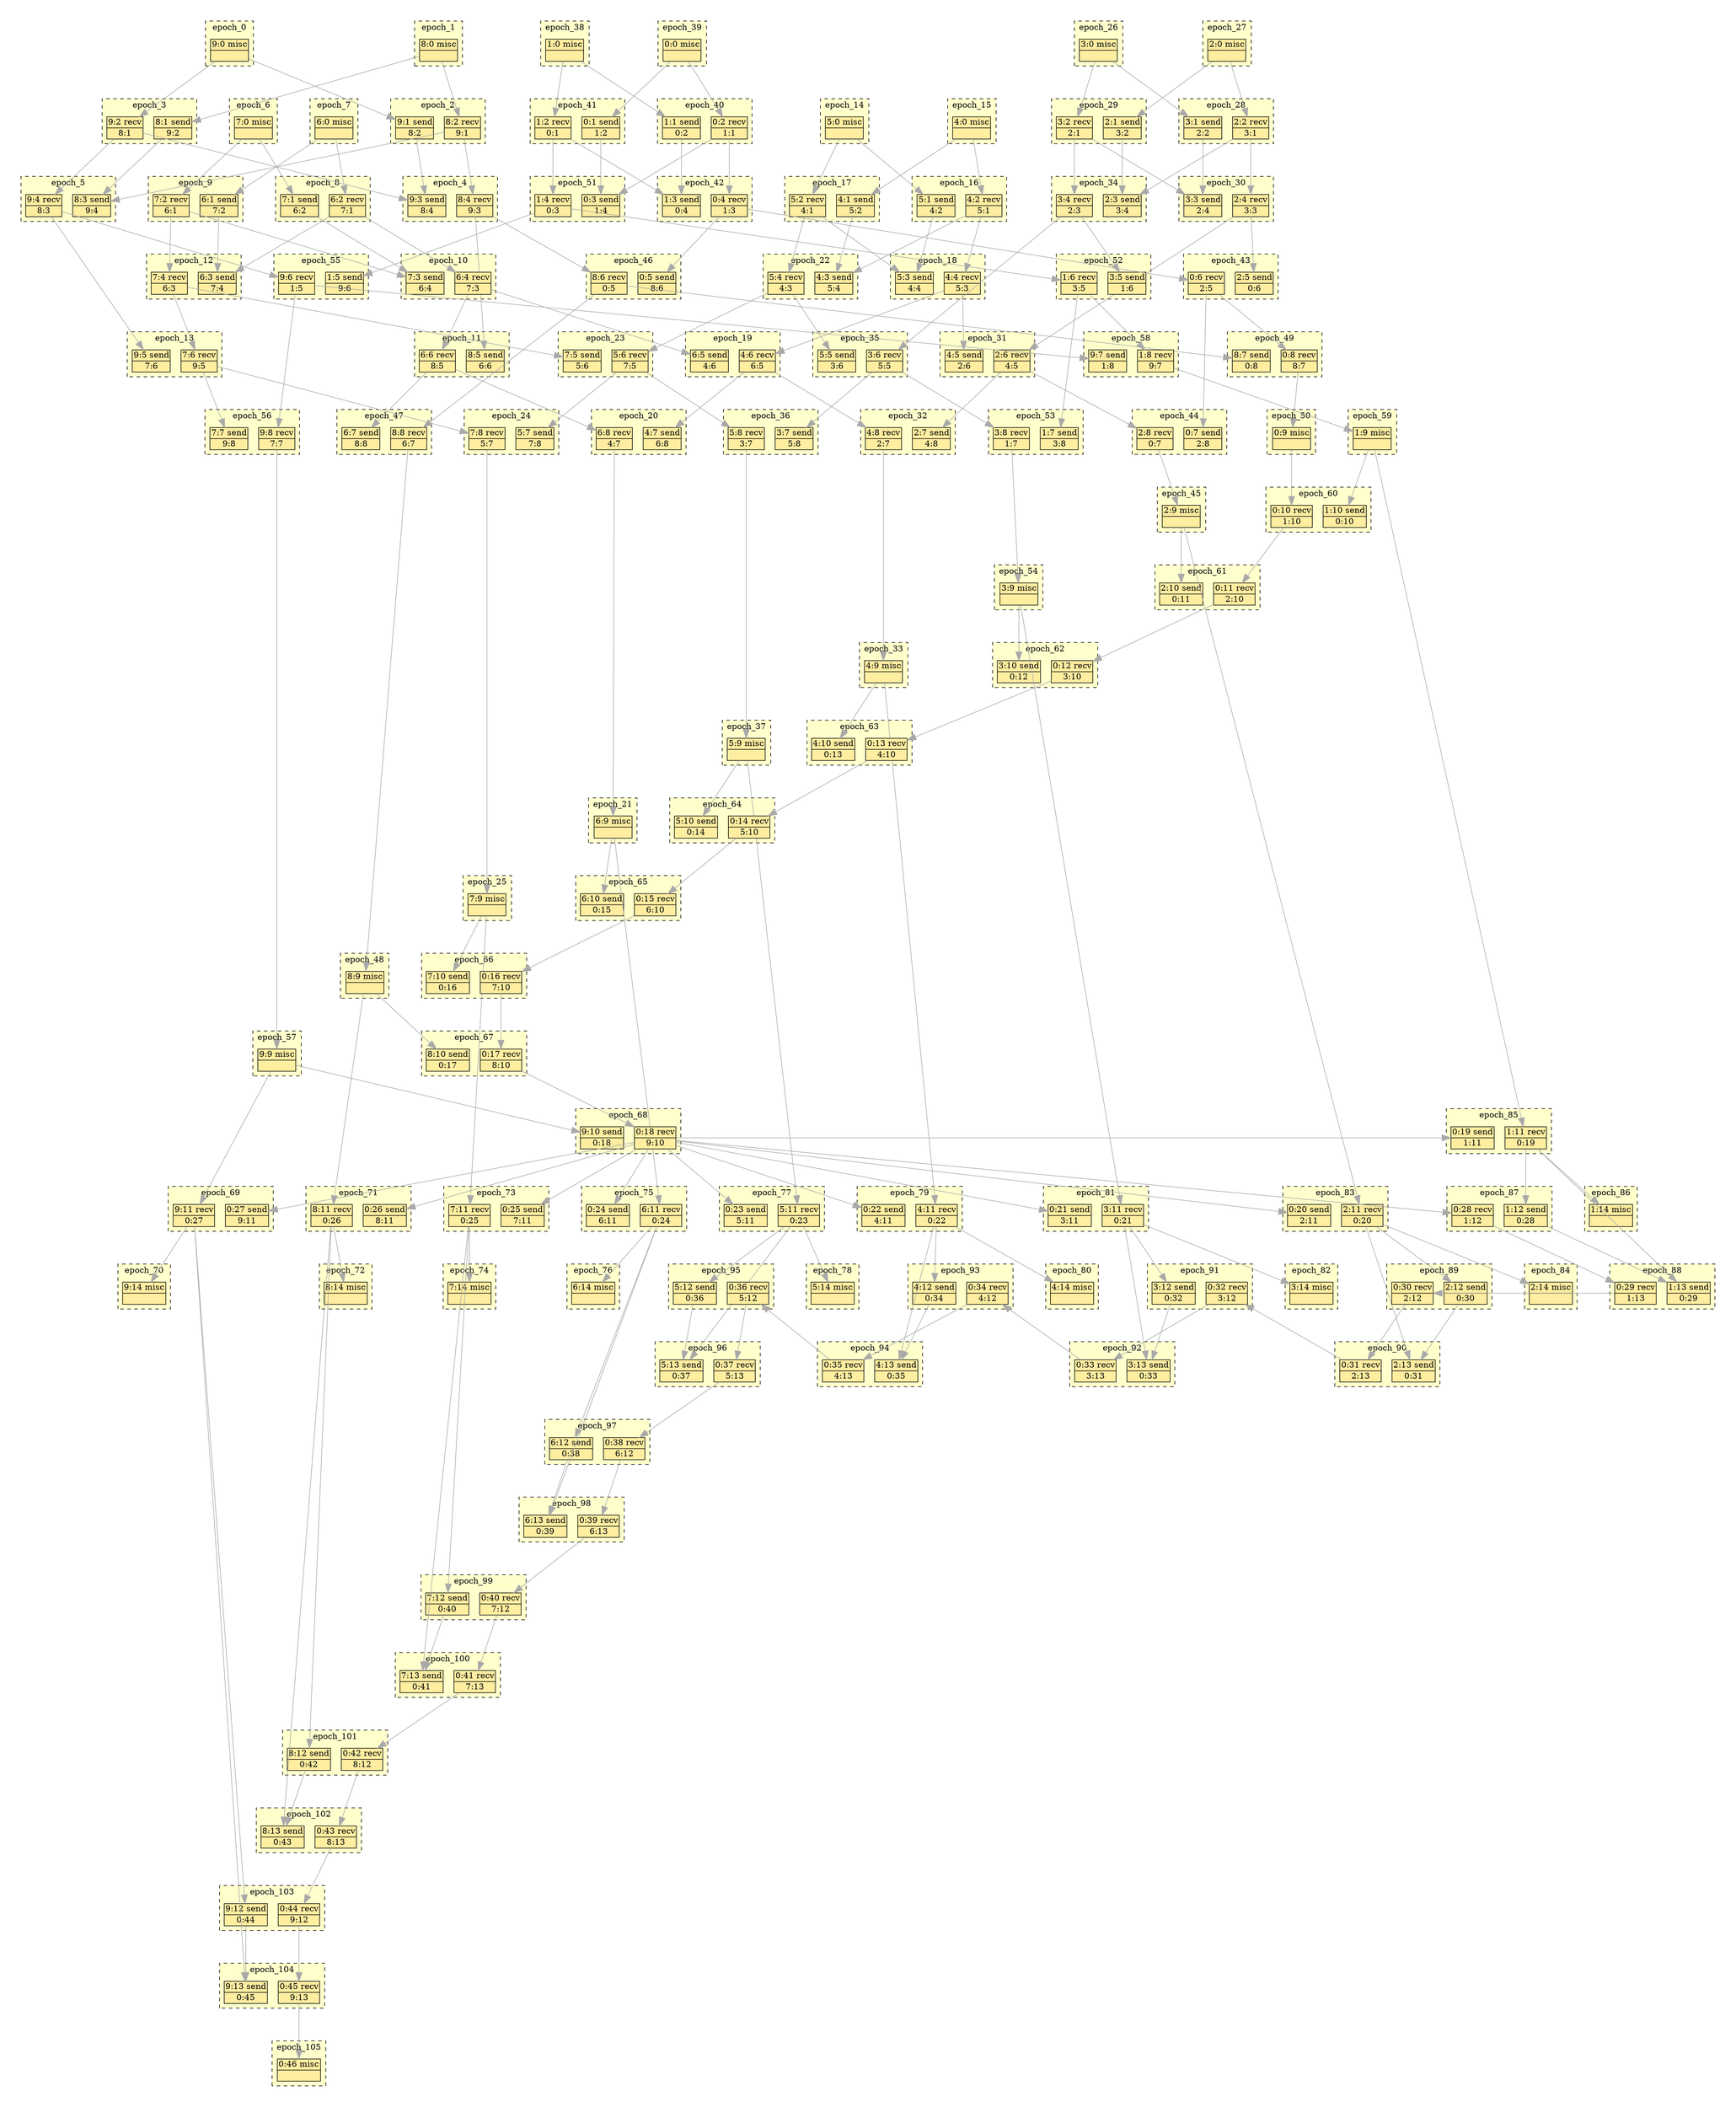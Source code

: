 digraph{node[shape=none margin=0 style=filled colorscheme=ylorrd9 fillcolor=2];compound=true;splines=line;subgraph clusterdummy0_0{style=invis;subgraph clusterdummy0_1{style=invis;subgraph clusterdummy0_2{style=invis;subgraph cluster0{style=dashed;colorscheme=ylorrd9;bgcolor=1;edge[arrowhead=empty];label=epoch_0;167[label=<<table border="0" cellborder="0" cellspacing="0"><tr><td>9:0 misc</td></tr><hr/><tr><td> </td></tr></table>>];}}}}subgraph clusterdummy1_0{style=invis;subgraph clusterdummy1_1{style=invis;subgraph clusterdummy1_2{style=invis;subgraph cluster1{style=dashed;colorscheme=ylorrd9;bgcolor=1;edge[arrowhead=empty];label=epoch_1;152[label=<<table border="0" cellborder="0" cellspacing="0"><tr><td>8:0 misc</td></tr><hr/><tr><td> </td></tr></table>>];}}}}subgraph clusterdummy2_0{style=invis;subgraph clusterdummy2_1{style=invis;subgraph clusterdummy2_2{style=invis;subgraph cluster2{style=dashed;colorscheme=ylorrd9;bgcolor=1;edge[arrowhead=empty];label=epoch_2;154[label=<<table border="0" cellborder="0" cellspacing="0"><tr><td>8:2 recv</td></tr><hr/><tr><td> 9:1 </td></tr></table>>];168[label=<<table border="0" cellborder="0" cellspacing="0"><tr><td>9:1 send</td></tr><hr/><tr><td> 8:2 </td></tr></table>>];}}}}subgraph clusterdummy3_0{style=invis;subgraph clusterdummy3_1{style=invis;subgraph clusterdummy3_2{style=invis;subgraph cluster3{style=dashed;colorscheme=ylorrd9;bgcolor=1;edge[arrowhead=empty];label=epoch_3;153[label=<<table border="0" cellborder="0" cellspacing="0"><tr><td>8:1 send</td></tr><hr/><tr><td> 9:2 </td></tr></table>>];169[label=<<table border="0" cellborder="0" cellspacing="0"><tr><td>9:2 recv</td></tr><hr/><tr><td> 8:1 </td></tr></table>>];}}}}subgraph clusterdummy4_0{style=invis;subgraph clusterdummy4_1{style=invis;subgraph clusterdummy4_2{style=invis;subgraph cluster4{style=dashed;colorscheme=ylorrd9;bgcolor=1;edge[arrowhead=empty];label=epoch_4;156[label=<<table border="0" cellborder="0" cellspacing="0"><tr><td>8:4 recv</td></tr><hr/><tr><td> 9:3 </td></tr></table>>];170[label=<<table border="0" cellborder="0" cellspacing="0"><tr><td>9:3 send</td></tr><hr/><tr><td> 8:4 </td></tr></table>>];}}}}subgraph clusterdummy5_0{style=invis;subgraph clusterdummy5_1{style=invis;subgraph clusterdummy5_2{style=invis;subgraph cluster5{style=dashed;colorscheme=ylorrd9;bgcolor=1;edge[arrowhead=empty];label=epoch_5;155[label=<<table border="0" cellborder="0" cellspacing="0"><tr><td>8:3 send</td></tr><hr/><tr><td> 9:4 </td></tr></table>>];171[label=<<table border="0" cellborder="0" cellspacing="0"><tr><td>9:4 recv</td></tr><hr/><tr><td> 8:3 </td></tr></table>>];}}}}subgraph clusterdummy6_0{style=invis;subgraph clusterdummy6_1{style=invis;subgraph clusterdummy6_2{style=invis;subgraph cluster6{style=dashed;colorscheme=ylorrd9;bgcolor=1;edge[arrowhead=empty];label=epoch_6;137[label=<<table border="0" cellborder="0" cellspacing="0"><tr><td>7:0 misc</td></tr><hr/><tr><td> </td></tr></table>>];}}}}subgraph clusterdummy7_0{style=invis;subgraph clusterdummy7_1{style=invis;subgraph clusterdummy7_2{style=invis;subgraph cluster7{style=dashed;colorscheme=ylorrd9;bgcolor=1;edge[arrowhead=empty];label=epoch_7;122[label=<<table border="0" cellborder="0" cellspacing="0"><tr><td>6:0 misc</td></tr><hr/><tr><td> </td></tr></table>>];}}}}subgraph clusterdummy8_0{style=invis;subgraph clusterdummy8_1{style=invis;subgraph clusterdummy8_2{style=invis;subgraph cluster8{style=dashed;colorscheme=ylorrd9;bgcolor=1;edge[arrowhead=empty];label=epoch_8;124[label=<<table border="0" cellborder="0" cellspacing="0"><tr><td>6:2 recv</td></tr><hr/><tr><td> 7:1 </td></tr></table>>];138[label=<<table border="0" cellborder="0" cellspacing="0"><tr><td>7:1 send</td></tr><hr/><tr><td> 6:2 </td></tr></table>>];}}}}subgraph clusterdummy9_0{style=invis;subgraph clusterdummy9_1{style=invis;subgraph clusterdummy9_2{style=invis;subgraph cluster9{style=dashed;colorscheme=ylorrd9;bgcolor=1;edge[arrowhead=empty];label=epoch_9;123[label=<<table border="0" cellborder="0" cellspacing="0"><tr><td>6:1 send</td></tr><hr/><tr><td> 7:2 </td></tr></table>>];139[label=<<table border="0" cellborder="0" cellspacing="0"><tr><td>7:2 recv</td></tr><hr/><tr><td> 6:1 </td></tr></table>>];}}}}subgraph clusterdummy10_0{style=invis;subgraph clusterdummy10_1{style=invis;subgraph clusterdummy10_2{style=invis;subgraph cluster10{style=dashed;colorscheme=ylorrd9;bgcolor=1;edge[arrowhead=empty];label=epoch_10;126[label=<<table border="0" cellborder="0" cellspacing="0"><tr><td>6:4 recv</td></tr><hr/><tr><td> 7:3 </td></tr></table>>];140[label=<<table border="0" cellborder="0" cellspacing="0"><tr><td>7:3 send</td></tr><hr/><tr><td> 6:4 </td></tr></table>>];}}}}subgraph clusterdummy11_0{style=invis;subgraph clusterdummy11_1{style=invis;subgraph clusterdummy11_2{style=invis;subgraph cluster11{style=dashed;colorscheme=ylorrd9;bgcolor=1;edge[arrowhead=empty];label=epoch_11;128[label=<<table border="0" cellborder="0" cellspacing="0"><tr><td>6:6 recv</td></tr><hr/><tr><td> 8:5 </td></tr></table>>];157[label=<<table border="0" cellborder="0" cellspacing="0"><tr><td>8:5 send</td></tr><hr/><tr><td> 6:6 </td></tr></table>>];}}}}subgraph clusterdummy12_0{style=invis;subgraph clusterdummy12_1{style=invis;subgraph clusterdummy12_2{style=invis;subgraph cluster12{style=dashed;colorscheme=ylorrd9;bgcolor=1;edge[arrowhead=empty];label=epoch_12;125[label=<<table border="0" cellborder="0" cellspacing="0"><tr><td>6:3 send</td></tr><hr/><tr><td> 7:4 </td></tr></table>>];141[label=<<table border="0" cellborder="0" cellspacing="0"><tr><td>7:4 recv</td></tr><hr/><tr><td> 6:3 </td></tr></table>>];}}}}subgraph clusterdummy13_0{style=invis;subgraph clusterdummy13_1{style=invis;subgraph clusterdummy13_2{style=invis;subgraph cluster13{style=dashed;colorscheme=ylorrd9;bgcolor=1;edge[arrowhead=empty];label=epoch_13;143[label=<<table border="0" cellborder="0" cellspacing="0"><tr><td>7:6 recv</td></tr><hr/><tr><td> 9:5 </td></tr></table>>];172[label=<<table border="0" cellborder="0" cellspacing="0"><tr><td>9:5 send</td></tr><hr/><tr><td> 7:6 </td></tr></table>>];}}}}subgraph clusterdummy14_0{style=invis;subgraph clusterdummy14_1{style=invis;subgraph clusterdummy14_2{style=invis;subgraph cluster14{style=dashed;colorscheme=ylorrd9;bgcolor=1;edge[arrowhead=empty];label=epoch_14;107[label=<<table border="0" cellborder="0" cellspacing="0"><tr><td>5:0 misc</td></tr><hr/><tr><td> </td></tr></table>>];}}}}subgraph clusterdummy15_0{style=invis;subgraph clusterdummy15_1{style=invis;subgraph clusterdummy15_2{style=invis;subgraph cluster15{style=dashed;colorscheme=ylorrd9;bgcolor=1;edge[arrowhead=empty];label=epoch_15;92[label=<<table border="0" cellborder="0" cellspacing="0"><tr><td>4:0 misc</td></tr><hr/><tr><td> </td></tr></table>>];}}}}subgraph clusterdummy16_0{style=invis;subgraph clusterdummy16_1{style=invis;subgraph clusterdummy16_2{style=invis;subgraph cluster16{style=dashed;colorscheme=ylorrd9;bgcolor=1;edge[arrowhead=empty];label=epoch_16;94[label=<<table border="0" cellborder="0" cellspacing="0"><tr><td>4:2 recv</td></tr><hr/><tr><td> 5:1 </td></tr></table>>];108[label=<<table border="0" cellborder="0" cellspacing="0"><tr><td>5:1 send</td></tr><hr/><tr><td> 4:2 </td></tr></table>>];}}}}subgraph clusterdummy17_0{style=invis;subgraph clusterdummy17_1{style=invis;subgraph clusterdummy17_2{style=invis;subgraph cluster17{style=dashed;colorscheme=ylorrd9;bgcolor=1;edge[arrowhead=empty];label=epoch_17;93[label=<<table border="0" cellborder="0" cellspacing="0"><tr><td>4:1 send</td></tr><hr/><tr><td> 5:2 </td></tr></table>>];109[label=<<table border="0" cellborder="0" cellspacing="0"><tr><td>5:2 recv</td></tr><hr/><tr><td> 4:1 </td></tr></table>>];}}}}subgraph clusterdummy18_0{style=invis;subgraph clusterdummy18_1{style=invis;subgraph clusterdummy18_2{style=invis;subgraph cluster18{style=dashed;colorscheme=ylorrd9;bgcolor=1;edge[arrowhead=empty];label=epoch_18;96[label=<<table border="0" cellborder="0" cellspacing="0"><tr><td>4:4 recv</td></tr><hr/><tr><td> 5:3 </td></tr></table>>];110[label=<<table border="0" cellborder="0" cellspacing="0"><tr><td>5:3 send</td></tr><hr/><tr><td> 4:4 </td></tr></table>>];}}}}subgraph clusterdummy19_0{style=invis;subgraph clusterdummy19_1{style=invis;subgraph clusterdummy19_2{style=invis;subgraph cluster19{style=dashed;colorscheme=ylorrd9;bgcolor=1;edge[arrowhead=empty];label=epoch_19;98[label=<<table border="0" cellborder="0" cellspacing="0"><tr><td>4:6 recv</td></tr><hr/><tr><td> 6:5 </td></tr></table>>];127[label=<<table border="0" cellborder="0" cellspacing="0"><tr><td>6:5 send</td></tr><hr/><tr><td> 4:6 </td></tr></table>>];}}}}subgraph clusterdummy20_0{style=invis;subgraph clusterdummy20_1{style=invis;subgraph clusterdummy20_2{style=invis;subgraph cluster20{style=dashed;colorscheme=ylorrd9;bgcolor=1;edge[arrowhead=empty];label=epoch_20;99[label=<<table border="0" cellborder="0" cellspacing="0"><tr><td>4:7 send</td></tr><hr/><tr><td> 6:8 </td></tr></table>>];130[label=<<table border="0" cellborder="0" cellspacing="0"><tr><td>6:8 recv</td></tr><hr/><tr><td> 4:7 </td></tr></table>>];}}}}subgraph clusterdummy21_0{style=invis;subgraph clusterdummy21_1{style=invis;subgraph clusterdummy21_2{style=invis;subgraph cluster21{style=dashed;colorscheme=ylorrd9;bgcolor=1;edge[arrowhead=empty];label=epoch_21;131[label=<<table border="0" cellborder="0" cellspacing="0"><tr><td>6:9 misc</td></tr><hr/><tr><td> </td></tr></table>>];}}}}subgraph clusterdummy22_0{style=invis;subgraph clusterdummy22_1{style=invis;subgraph clusterdummy22_2{style=invis;subgraph cluster22{style=dashed;colorscheme=ylorrd9;bgcolor=1;edge[arrowhead=empty];label=epoch_22;95[label=<<table border="0" cellborder="0" cellspacing="0"><tr><td>4:3 send</td></tr><hr/><tr><td> 5:4 </td></tr></table>>];111[label=<<table border="0" cellborder="0" cellspacing="0"><tr><td>5:4 recv</td></tr><hr/><tr><td> 4:3 </td></tr></table>>];}}}}subgraph clusterdummy23_0{style=invis;subgraph clusterdummy23_1{style=invis;subgraph clusterdummy23_2{style=invis;subgraph cluster23{style=dashed;colorscheme=ylorrd9;bgcolor=1;edge[arrowhead=empty];label=epoch_23;113[label=<<table border="0" cellborder="0" cellspacing="0"><tr><td>5:6 recv</td></tr><hr/><tr><td> 7:5 </td></tr></table>>];142[label=<<table border="0" cellborder="0" cellspacing="0"><tr><td>7:5 send</td></tr><hr/><tr><td> 5:6 </td></tr></table>>];}}}}subgraph clusterdummy24_0{style=invis;subgraph clusterdummy24_1{style=invis;subgraph clusterdummy24_2{style=invis;subgraph cluster24{style=dashed;colorscheme=ylorrd9;bgcolor=1;edge[arrowhead=empty];label=epoch_24;114[label=<<table border="0" cellborder="0" cellspacing="0"><tr><td>5:7 send</td></tr><hr/><tr><td> 7:8 </td></tr></table>>];145[label=<<table border="0" cellborder="0" cellspacing="0"><tr><td>7:8 recv</td></tr><hr/><tr><td> 5:7 </td></tr></table>>];}}}}subgraph clusterdummy25_0{style=invis;subgraph clusterdummy25_1{style=invis;subgraph clusterdummy25_2{style=invis;subgraph cluster25{style=dashed;colorscheme=ylorrd9;bgcolor=1;edge[arrowhead=empty];label=epoch_25;146[label=<<table border="0" cellborder="0" cellspacing="0"><tr><td>7:9 misc</td></tr><hr/><tr><td> </td></tr></table>>];}}}}subgraph clusterdummy26_0{style=invis;subgraph clusterdummy26_1{style=invis;subgraph clusterdummy26_2{style=invis;subgraph cluster26{style=dashed;colorscheme=ylorrd9;bgcolor=1;edge[arrowhead=empty];label=epoch_26;77[label=<<table border="0" cellborder="0" cellspacing="0"><tr><td>3:0 misc</td></tr><hr/><tr><td> </td></tr></table>>];}}}}subgraph clusterdummy27_0{style=invis;subgraph clusterdummy27_1{style=invis;subgraph clusterdummy27_2{style=invis;subgraph cluster27{style=dashed;colorscheme=ylorrd9;bgcolor=1;edge[arrowhead=empty];label=epoch_27;62[label=<<table border="0" cellborder="0" cellspacing="0"><tr><td>2:0 misc</td></tr><hr/><tr><td> </td></tr></table>>];}}}}subgraph clusterdummy28_0{style=invis;subgraph clusterdummy28_1{style=invis;subgraph clusterdummy28_2{style=invis;subgraph cluster28{style=dashed;colorscheme=ylorrd9;bgcolor=1;edge[arrowhead=empty];label=epoch_28;64[label=<<table border="0" cellborder="0" cellspacing="0"><tr><td>2:2 recv</td></tr><hr/><tr><td> 3:1 </td></tr></table>>];78[label=<<table border="0" cellborder="0" cellspacing="0"><tr><td>3:1 send</td></tr><hr/><tr><td> 2:2 </td></tr></table>>];}}}}subgraph clusterdummy29_0{style=invis;subgraph clusterdummy29_1{style=invis;subgraph clusterdummy29_2{style=invis;subgraph cluster29{style=dashed;colorscheme=ylorrd9;bgcolor=1;edge[arrowhead=empty];label=epoch_29;63[label=<<table border="0" cellborder="0" cellspacing="0"><tr><td>2:1 send</td></tr><hr/><tr><td> 3:2 </td></tr></table>>];79[label=<<table border="0" cellborder="0" cellspacing="0"><tr><td>3:2 recv</td></tr><hr/><tr><td> 2:1 </td></tr></table>>];}}}}subgraph clusterdummy30_0{style=invis;subgraph clusterdummy30_1{style=invis;subgraph clusterdummy30_2{style=invis;subgraph cluster30{style=dashed;colorscheme=ylorrd9;bgcolor=1;edge[arrowhead=empty];label=epoch_30;66[label=<<table border="0" cellborder="0" cellspacing="0"><tr><td>2:4 recv</td></tr><hr/><tr><td> 3:3 </td></tr></table>>];80[label=<<table border="0" cellborder="0" cellspacing="0"><tr><td>3:3 send</td></tr><hr/><tr><td> 2:4 </td></tr></table>>];}}}}subgraph clusterdummy31_0{style=invis;subgraph clusterdummy31_1{style=invis;subgraph clusterdummy31_2{style=invis;subgraph cluster31{style=dashed;colorscheme=ylorrd9;bgcolor=1;edge[arrowhead=empty];label=epoch_31;68[label=<<table border="0" cellborder="0" cellspacing="0"><tr><td>2:6 recv</td></tr><hr/><tr><td> 4:5 </td></tr></table>>];97[label=<<table border="0" cellborder="0" cellspacing="0"><tr><td>4:5 send</td></tr><hr/><tr><td> 2:6 </td></tr></table>>];}}}}subgraph clusterdummy32_0{style=invis;subgraph clusterdummy32_1{style=invis;subgraph clusterdummy32_2{style=invis;subgraph cluster32{style=dashed;colorscheme=ylorrd9;bgcolor=1;edge[arrowhead=empty];label=epoch_32;69[label=<<table border="0" cellborder="0" cellspacing="0"><tr><td>2:7 send</td></tr><hr/><tr><td> 4:8 </td></tr></table>>];100[label=<<table border="0" cellborder="0" cellspacing="0"><tr><td>4:8 recv</td></tr><hr/><tr><td> 2:7 </td></tr></table>>];}}}}subgraph clusterdummy33_0{style=invis;subgraph clusterdummy33_1{style=invis;subgraph clusterdummy33_2{style=invis;subgraph cluster33{style=dashed;colorscheme=ylorrd9;bgcolor=1;edge[arrowhead=empty];label=epoch_33;101[label=<<table border="0" cellborder="0" cellspacing="0"><tr><td>4:9 misc</td></tr><hr/><tr><td> </td></tr></table>>];}}}}subgraph clusterdummy34_0{style=invis;subgraph clusterdummy34_1{style=invis;subgraph clusterdummy34_2{style=invis;subgraph cluster34{style=dashed;colorscheme=ylorrd9;bgcolor=1;edge[arrowhead=empty];label=epoch_34;65[label=<<table border="0" cellborder="0" cellspacing="0"><tr><td>2:3 send</td></tr><hr/><tr><td> 3:4 </td></tr></table>>];81[label=<<table border="0" cellborder="0" cellspacing="0"><tr><td>3:4 recv</td></tr><hr/><tr><td> 2:3 </td></tr></table>>];}}}}subgraph clusterdummy35_0{style=invis;subgraph clusterdummy35_1{style=invis;subgraph clusterdummy35_2{style=invis;subgraph cluster35{style=dashed;colorscheme=ylorrd9;bgcolor=1;edge[arrowhead=empty];label=epoch_35;83[label=<<table border="0" cellborder="0" cellspacing="0"><tr><td>3:6 recv</td></tr><hr/><tr><td> 5:5 </td></tr></table>>];112[label=<<table border="0" cellborder="0" cellspacing="0"><tr><td>5:5 send</td></tr><hr/><tr><td> 3:6 </td></tr></table>>];}}}}subgraph clusterdummy36_0{style=invis;subgraph clusterdummy36_1{style=invis;subgraph clusterdummy36_2{style=invis;subgraph cluster36{style=dashed;colorscheme=ylorrd9;bgcolor=1;edge[arrowhead=empty];label=epoch_36;84[label=<<table border="0" cellborder="0" cellspacing="0"><tr><td>3:7 send</td></tr><hr/><tr><td> 5:8 </td></tr></table>>];115[label=<<table border="0" cellborder="0" cellspacing="0"><tr><td>5:8 recv</td></tr><hr/><tr><td> 3:7 </td></tr></table>>];}}}}subgraph clusterdummy37_0{style=invis;subgraph clusterdummy37_1{style=invis;subgraph clusterdummy37_2{style=invis;subgraph cluster37{style=dashed;colorscheme=ylorrd9;bgcolor=1;edge[arrowhead=empty];label=epoch_37;116[label=<<table border="0" cellborder="0" cellspacing="0"><tr><td>5:9 misc</td></tr><hr/><tr><td> </td></tr></table>>];}}}}subgraph clusterdummy38_0{style=invis;subgraph clusterdummy38_1{style=invis;subgraph clusterdummy38_2{style=invis;subgraph cluster38{style=dashed;colorscheme=ylorrd9;bgcolor=1;edge[arrowhead=empty];label=epoch_38;47[label=<<table border="0" cellborder="0" cellspacing="0"><tr><td>1:0 misc</td></tr><hr/><tr><td> </td></tr></table>>];}}}}subgraph clusterdummy39_0{style=invis;subgraph clusterdummy39_1{style=invis;subgraph clusterdummy39_2{style=invis;subgraph cluster39{style=dashed;colorscheme=ylorrd9;bgcolor=1;edge[arrowhead=empty];label=epoch_39;0[label=<<table border="0" cellborder="0" cellspacing="0"><tr><td>0:0 misc</td></tr><hr/><tr><td> </td></tr></table>>];}}}}subgraph clusterdummy40_0{style=invis;subgraph clusterdummy40_1{style=invis;subgraph clusterdummy40_2{style=invis;subgraph cluster40{style=dashed;colorscheme=ylorrd9;bgcolor=1;edge[arrowhead=empty];label=epoch_40;2[label=<<table border="0" cellborder="0" cellspacing="0"><tr><td>0:2 recv</td></tr><hr/><tr><td> 1:1 </td></tr></table>>];48[label=<<table border="0" cellborder="0" cellspacing="0"><tr><td>1:1 send</td></tr><hr/><tr><td> 0:2 </td></tr></table>>];}}}}subgraph clusterdummy41_0{style=invis;subgraph clusterdummy41_1{style=invis;subgraph clusterdummy41_2{style=invis;subgraph cluster41{style=dashed;colorscheme=ylorrd9;bgcolor=1;edge[arrowhead=empty];label=epoch_41;1[label=<<table border="0" cellborder="0" cellspacing="0"><tr><td>0:1 send</td></tr><hr/><tr><td> 1:2 </td></tr></table>>];49[label=<<table border="0" cellborder="0" cellspacing="0"><tr><td>1:2 recv</td></tr><hr/><tr><td> 0:1 </td></tr></table>>];}}}}subgraph clusterdummy42_0{style=invis;subgraph clusterdummy42_1{style=invis;subgraph clusterdummy42_2{style=invis;subgraph cluster42{style=dashed;colorscheme=ylorrd9;bgcolor=1;edge[arrowhead=empty];label=epoch_42;4[label=<<table border="0" cellborder="0" cellspacing="0"><tr><td>0:4 recv</td></tr><hr/><tr><td> 1:3 </td></tr></table>>];50[label=<<table border="0" cellborder="0" cellspacing="0"><tr><td>1:3 send</td></tr><hr/><tr><td> 0:4 </td></tr></table>>];}}}}subgraph clusterdummy43_0{style=invis;subgraph clusterdummy43_1{style=invis;subgraph clusterdummy43_2{style=invis;subgraph cluster43{style=dashed;colorscheme=ylorrd9;bgcolor=1;edge[arrowhead=empty];label=epoch_43;6[label=<<table border="0" cellborder="0" cellspacing="0"><tr><td>0:6 recv</td></tr><hr/><tr><td> 2:5 </td></tr></table>>];67[label=<<table border="0" cellborder="0" cellspacing="0"><tr><td>2:5 send</td></tr><hr/><tr><td> 0:6 </td></tr></table>>];}}}}subgraph clusterdummy44_0{style=invis;subgraph clusterdummy44_1{style=invis;subgraph clusterdummy44_2{style=invis;subgraph cluster44{style=dashed;colorscheme=ylorrd9;bgcolor=1;edge[arrowhead=empty];label=epoch_44;7[label=<<table border="0" cellborder="0" cellspacing="0"><tr><td>0:7 send</td></tr><hr/><tr><td> 2:8 </td></tr></table>>];70[label=<<table border="0" cellborder="0" cellspacing="0"><tr><td>2:8 recv</td></tr><hr/><tr><td> 0:7 </td></tr></table>>];}}}}subgraph clusterdummy45_0{style=invis;subgraph clusterdummy45_1{style=invis;subgraph clusterdummy45_2{style=invis;subgraph cluster45{style=dashed;colorscheme=ylorrd9;bgcolor=1;edge[arrowhead=empty];label=epoch_45;71[label=<<table border="0" cellborder="0" cellspacing="0"><tr><td>2:9 misc</td></tr><hr/><tr><td> </td></tr></table>>];}}}}subgraph clusterdummy46_0{style=invis;subgraph clusterdummy46_1{style=invis;subgraph clusterdummy46_2{style=invis;subgraph cluster46{style=dashed;colorscheme=ylorrd9;bgcolor=1;edge[arrowhead=empty];label=epoch_46;5[label=<<table border="0" cellborder="0" cellspacing="0"><tr><td>0:5 send</td></tr><hr/><tr><td> 8:6 </td></tr></table>>];158[label=<<table border="0" cellborder="0" cellspacing="0"><tr><td>8:6 recv</td></tr><hr/><tr><td> 0:5 </td></tr></table>>];}}}}subgraph clusterdummy47_0{style=invis;subgraph clusterdummy47_1{style=invis;subgraph clusterdummy47_2{style=invis;subgraph cluster47{style=dashed;colorscheme=ylorrd9;bgcolor=1;edge[arrowhead=empty];label=epoch_47;129[label=<<table border="0" cellborder="0" cellspacing="0"><tr><td>6:7 send</td></tr><hr/><tr><td> 8:8 </td></tr></table>>];160[label=<<table border="0" cellborder="0" cellspacing="0"><tr><td>8:8 recv</td></tr><hr/><tr><td> 6:7 </td></tr></table>>];}}}}subgraph clusterdummy48_0{style=invis;subgraph clusterdummy48_1{style=invis;subgraph clusterdummy48_2{style=invis;subgraph cluster48{style=dashed;colorscheme=ylorrd9;bgcolor=1;edge[arrowhead=empty];label=epoch_48;161[label=<<table border="0" cellborder="0" cellspacing="0"><tr><td>8:9 misc</td></tr><hr/><tr><td> </td></tr></table>>];}}}}subgraph clusterdummy49_0{style=invis;subgraph clusterdummy49_1{style=invis;subgraph clusterdummy49_2{style=invis;subgraph cluster49{style=dashed;colorscheme=ylorrd9;bgcolor=1;edge[arrowhead=empty];label=epoch_49;8[label=<<table border="0" cellborder="0" cellspacing="0"><tr><td>0:8 recv</td></tr><hr/><tr><td> 8:7 </td></tr></table>>];159[label=<<table border="0" cellborder="0" cellspacing="0"><tr><td>8:7 send</td></tr><hr/><tr><td> 0:8 </td></tr></table>>];}}}}subgraph clusterdummy50_0{style=invis;subgraph clusterdummy50_1{style=invis;subgraph clusterdummy50_2{style=invis;subgraph cluster50{style=dashed;colorscheme=ylorrd9;bgcolor=1;edge[arrowhead=empty];label=epoch_50;9[label=<<table border="0" cellborder="0" cellspacing="0"><tr><td>0:9 misc</td></tr><hr/><tr><td> </td></tr></table>>];}}}}subgraph clusterdummy51_0{style=invis;subgraph clusterdummy51_1{style=invis;subgraph clusterdummy51_2{style=invis;subgraph cluster51{style=dashed;colorscheme=ylorrd9;bgcolor=1;edge[arrowhead=empty];label=epoch_51;3[label=<<table border="0" cellborder="0" cellspacing="0"><tr><td>0:3 send</td></tr><hr/><tr><td> 1:4 </td></tr></table>>];51[label=<<table border="0" cellborder="0" cellspacing="0"><tr><td>1:4 recv</td></tr><hr/><tr><td> 0:3 </td></tr></table>>];}}}}subgraph clusterdummy52_0{style=invis;subgraph clusterdummy52_1{style=invis;subgraph clusterdummy52_2{style=invis;subgraph cluster52{style=dashed;colorscheme=ylorrd9;bgcolor=1;edge[arrowhead=empty];label=epoch_52;53[label=<<table border="0" cellborder="0" cellspacing="0"><tr><td>1:6 recv</td></tr><hr/><tr><td> 3:5 </td></tr></table>>];82[label=<<table border="0" cellborder="0" cellspacing="0"><tr><td>3:5 send</td></tr><hr/><tr><td> 1:6 </td></tr></table>>];}}}}subgraph clusterdummy53_0{style=invis;subgraph clusterdummy53_1{style=invis;subgraph clusterdummy53_2{style=invis;subgraph cluster53{style=dashed;colorscheme=ylorrd9;bgcolor=1;edge[arrowhead=empty];label=epoch_53;54[label=<<table border="0" cellborder="0" cellspacing="0"><tr><td>1:7 send</td></tr><hr/><tr><td> 3:8 </td></tr></table>>];85[label=<<table border="0" cellborder="0" cellspacing="0"><tr><td>3:8 recv</td></tr><hr/><tr><td> 1:7 </td></tr></table>>];}}}}subgraph clusterdummy54_0{style=invis;subgraph clusterdummy54_1{style=invis;subgraph clusterdummy54_2{style=invis;subgraph cluster54{style=dashed;colorscheme=ylorrd9;bgcolor=1;edge[arrowhead=empty];label=epoch_54;86[label=<<table border="0" cellborder="0" cellspacing="0"><tr><td>3:9 misc</td></tr><hr/><tr><td> </td></tr></table>>];}}}}subgraph clusterdummy55_0{style=invis;subgraph clusterdummy55_1{style=invis;subgraph clusterdummy55_2{style=invis;subgraph cluster55{style=dashed;colorscheme=ylorrd9;bgcolor=1;edge[arrowhead=empty];label=epoch_55;52[label=<<table border="0" cellborder="0" cellspacing="0"><tr><td>1:5 send</td></tr><hr/><tr><td> 9:6 </td></tr></table>>];173[label=<<table border="0" cellborder="0" cellspacing="0"><tr><td>9:6 recv</td></tr><hr/><tr><td> 1:5 </td></tr></table>>];}}}}subgraph clusterdummy56_0{style=invis;subgraph clusterdummy56_1{style=invis;subgraph clusterdummy56_2{style=invis;subgraph cluster56{style=dashed;colorscheme=ylorrd9;bgcolor=1;edge[arrowhead=empty];label=epoch_56;144[label=<<table border="0" cellborder="0" cellspacing="0"><tr><td>7:7 send</td></tr><hr/><tr><td> 9:8 </td></tr></table>>];175[label=<<table border="0" cellborder="0" cellspacing="0"><tr><td>9:8 recv</td></tr><hr/><tr><td> 7:7 </td></tr></table>>];}}}}subgraph clusterdummy57_0{style=invis;subgraph clusterdummy57_1{style=invis;subgraph clusterdummy57_2{style=invis;subgraph cluster57{style=dashed;colorscheme=ylorrd9;bgcolor=1;edge[arrowhead=empty];label=epoch_57;176[label=<<table border="0" cellborder="0" cellspacing="0"><tr><td>9:9 misc</td></tr><hr/><tr><td> </td></tr></table>>];}}}}subgraph clusterdummy58_0{style=invis;subgraph clusterdummy58_1{style=invis;subgraph clusterdummy58_2{style=invis;subgraph cluster58{style=dashed;colorscheme=ylorrd9;bgcolor=1;edge[arrowhead=empty];label=epoch_58;55[label=<<table border="0" cellborder="0" cellspacing="0"><tr><td>1:8 recv</td></tr><hr/><tr><td> 9:7 </td></tr></table>>];174[label=<<table border="0" cellborder="0" cellspacing="0"><tr><td>9:7 send</td></tr><hr/><tr><td> 1:8 </td></tr></table>>];}}}}subgraph clusterdummy59_0{style=invis;subgraph clusterdummy59_1{style=invis;subgraph clusterdummy59_2{style=invis;subgraph cluster59{style=dashed;colorscheme=ylorrd9;bgcolor=1;edge[arrowhead=empty];label=epoch_59;56[label=<<table border="0" cellborder="0" cellspacing="0"><tr><td>1:9 misc</td></tr><hr/><tr><td> </td></tr></table>>];}}}}subgraph clusterdummy60_0{style=invis;subgraph clusterdummy60_1{style=invis;subgraph clusterdummy60_2{style=invis;subgraph cluster60{style=dashed;colorscheme=ylorrd9;bgcolor=1;edge[arrowhead=empty];label=epoch_60;10[label=<<table border="0" cellborder="0" cellspacing="0"><tr><td>0:10 recv</td></tr><hr/><tr><td> 1:10 </td></tr></table>>];57[label=<<table border="0" cellborder="0" cellspacing="0"><tr><td>1:10 send</td></tr><hr/><tr><td> 0:10 </td></tr></table>>];}}}}subgraph clusterdummy61_0{style=invis;subgraph clusterdummy61_1{style=invis;subgraph clusterdummy61_2{style=invis;subgraph cluster61{style=dashed;colorscheme=ylorrd9;bgcolor=1;edge[arrowhead=empty];label=epoch_61;11[label=<<table border="0" cellborder="0" cellspacing="0"><tr><td>0:11 recv</td></tr><hr/><tr><td> 2:10 </td></tr></table>>];72[label=<<table border="0" cellborder="0" cellspacing="0"><tr><td>2:10 send</td></tr><hr/><tr><td> 0:11 </td></tr></table>>];}}}}subgraph clusterdummy62_0{style=invis;subgraph clusterdummy62_1{style=invis;subgraph clusterdummy62_2{style=invis;subgraph cluster62{style=dashed;colorscheme=ylorrd9;bgcolor=1;edge[arrowhead=empty];label=epoch_62;12[label=<<table border="0" cellborder="0" cellspacing="0"><tr><td>0:12 recv</td></tr><hr/><tr><td> 3:10 </td></tr></table>>];87[label=<<table border="0" cellborder="0" cellspacing="0"><tr><td>3:10 send</td></tr><hr/><tr><td> 0:12 </td></tr></table>>];}}}}subgraph clusterdummy63_0{style=invis;subgraph clusterdummy63_1{style=invis;subgraph clusterdummy63_2{style=invis;subgraph cluster63{style=dashed;colorscheme=ylorrd9;bgcolor=1;edge[arrowhead=empty];label=epoch_63;13[label=<<table border="0" cellborder="0" cellspacing="0"><tr><td>0:13 recv</td></tr><hr/><tr><td> 4:10 </td></tr></table>>];102[label=<<table border="0" cellborder="0" cellspacing="0"><tr><td>4:10 send</td></tr><hr/><tr><td> 0:13 </td></tr></table>>];}}}}subgraph clusterdummy64_0{style=invis;subgraph clusterdummy64_1{style=invis;subgraph clusterdummy64_2{style=invis;subgraph cluster64{style=dashed;colorscheme=ylorrd9;bgcolor=1;edge[arrowhead=empty];label=epoch_64;14[label=<<table border="0" cellborder="0" cellspacing="0"><tr><td>0:14 recv</td></tr><hr/><tr><td> 5:10 </td></tr></table>>];117[label=<<table border="0" cellborder="0" cellspacing="0"><tr><td>5:10 send</td></tr><hr/><tr><td> 0:14 </td></tr></table>>];}}}}subgraph clusterdummy65_0{style=invis;subgraph clusterdummy65_1{style=invis;subgraph clusterdummy65_2{style=invis;subgraph cluster65{style=dashed;colorscheme=ylorrd9;bgcolor=1;edge[arrowhead=empty];label=epoch_65;15[label=<<table border="0" cellborder="0" cellspacing="0"><tr><td>0:15 recv</td></tr><hr/><tr><td> 6:10 </td></tr></table>>];132[label=<<table border="0" cellborder="0" cellspacing="0"><tr><td>6:10 send</td></tr><hr/><tr><td> 0:15 </td></tr></table>>];}}}}subgraph clusterdummy66_0{style=invis;subgraph clusterdummy66_1{style=invis;subgraph clusterdummy66_2{style=invis;subgraph cluster66{style=dashed;colorscheme=ylorrd9;bgcolor=1;edge[arrowhead=empty];label=epoch_66;16[label=<<table border="0" cellborder="0" cellspacing="0"><tr><td>0:16 recv</td></tr><hr/><tr><td> 7:10 </td></tr></table>>];147[label=<<table border="0" cellborder="0" cellspacing="0"><tr><td>7:10 send</td></tr><hr/><tr><td> 0:16 </td></tr></table>>];}}}}subgraph clusterdummy67_0{style=invis;subgraph clusterdummy67_1{style=invis;subgraph clusterdummy67_2{style=invis;subgraph cluster67{style=dashed;colorscheme=ylorrd9;bgcolor=1;edge[arrowhead=empty];label=epoch_67;17[label=<<table border="0" cellborder="0" cellspacing="0"><tr><td>0:17 recv</td></tr><hr/><tr><td> 8:10 </td></tr></table>>];162[label=<<table border="0" cellborder="0" cellspacing="0"><tr><td>8:10 send</td></tr><hr/><tr><td> 0:17 </td></tr></table>>];}}}}subgraph clusterdummy68_0{style=invis;subgraph clusterdummy68_1{style=invis;subgraph clusterdummy68_2{style=invis;subgraph cluster68{style=dashed;colorscheme=ylorrd9;bgcolor=1;edge[arrowhead=empty];label=epoch_68;18[label=<<table border="0" cellborder="0" cellspacing="0"><tr><td>0:18 recv</td></tr><hr/><tr><td> 9:10 </td></tr></table>>];177[label=<<table border="0" cellborder="0" cellspacing="0"><tr><td>9:10 send</td></tr><hr/><tr><td> 0:18 </td></tr></table>>];}}}}subgraph clusterdummy69_0{style=invis;subgraph clusterdummy69_1{style=invis;subgraph clusterdummy69_2{style=invis;subgraph cluster69{style=dashed;colorscheme=ylorrd9;bgcolor=1;edge[arrowhead=empty];label=epoch_69;27[label=<<table border="0" cellborder="0" cellspacing="0"><tr><td>0:27 send</td></tr><hr/><tr><td> 9:11 </td></tr></table>>];178[label=<<table border="0" cellborder="0" cellspacing="0"><tr><td>9:11 recv</td></tr><hr/><tr><td> 0:27 </td></tr></table>>];}}}}subgraph clusterdummy70_0{style=invis;subgraph clusterdummy70_1{style=invis;subgraph clusterdummy70_2{style=invis;subgraph cluster70{style=dashed;colorscheme=ylorrd9;bgcolor=1;edge[arrowhead=empty];label=epoch_70;181[label=<<table border="0" cellborder="0" cellspacing="0"><tr><td>9:14 misc</td></tr><hr/><tr><td> </td></tr></table>>];}}}}subgraph clusterdummy71_0{style=invis;subgraph clusterdummy71_1{style=invis;subgraph clusterdummy71_2{style=invis;subgraph cluster71{style=dashed;colorscheme=ylorrd9;bgcolor=1;edge[arrowhead=empty];label=epoch_71;26[label=<<table border="0" cellborder="0" cellspacing="0"><tr><td>0:26 send</td></tr><hr/><tr><td> 8:11 </td></tr></table>>];163[label=<<table border="0" cellborder="0" cellspacing="0"><tr><td>8:11 recv</td></tr><hr/><tr><td> 0:26 </td></tr></table>>];}}}}subgraph clusterdummy72_0{style=invis;subgraph clusterdummy72_1{style=invis;subgraph clusterdummy72_2{style=invis;subgraph cluster72{style=dashed;colorscheme=ylorrd9;bgcolor=1;edge[arrowhead=empty];label=epoch_72;166[label=<<table border="0" cellborder="0" cellspacing="0"><tr><td>8:14 misc</td></tr><hr/><tr><td> </td></tr></table>>];}}}}subgraph clusterdummy73_0{style=invis;subgraph clusterdummy73_1{style=invis;subgraph clusterdummy73_2{style=invis;subgraph cluster73{style=dashed;colorscheme=ylorrd9;bgcolor=1;edge[arrowhead=empty];label=epoch_73;25[label=<<table border="0" cellborder="0" cellspacing="0"><tr><td>0:25 send</td></tr><hr/><tr><td> 7:11 </td></tr></table>>];148[label=<<table border="0" cellborder="0" cellspacing="0"><tr><td>7:11 recv</td></tr><hr/><tr><td> 0:25 </td></tr></table>>];}}}}subgraph clusterdummy74_0{style=invis;subgraph clusterdummy74_1{style=invis;subgraph clusterdummy74_2{style=invis;subgraph cluster74{style=dashed;colorscheme=ylorrd9;bgcolor=1;edge[arrowhead=empty];label=epoch_74;151[label=<<table border="0" cellborder="0" cellspacing="0"><tr><td>7:14 misc</td></tr><hr/><tr><td> </td></tr></table>>];}}}}subgraph clusterdummy75_0{style=invis;subgraph clusterdummy75_1{style=invis;subgraph clusterdummy75_2{style=invis;subgraph cluster75{style=dashed;colorscheme=ylorrd9;bgcolor=1;edge[arrowhead=empty];label=epoch_75;24[label=<<table border="0" cellborder="0" cellspacing="0"><tr><td>0:24 send</td></tr><hr/><tr><td> 6:11 </td></tr></table>>];133[label=<<table border="0" cellborder="0" cellspacing="0"><tr><td>6:11 recv</td></tr><hr/><tr><td> 0:24 </td></tr></table>>];}}}}subgraph clusterdummy76_0{style=invis;subgraph clusterdummy76_1{style=invis;subgraph clusterdummy76_2{style=invis;subgraph cluster76{style=dashed;colorscheme=ylorrd9;bgcolor=1;edge[arrowhead=empty];label=epoch_76;136[label=<<table border="0" cellborder="0" cellspacing="0"><tr><td>6:14 misc</td></tr><hr/><tr><td> </td></tr></table>>];}}}}subgraph clusterdummy77_0{style=invis;subgraph clusterdummy77_1{style=invis;subgraph clusterdummy77_2{style=invis;subgraph cluster77{style=dashed;colorscheme=ylorrd9;bgcolor=1;edge[arrowhead=empty];label=epoch_77;23[label=<<table border="0" cellborder="0" cellspacing="0"><tr><td>0:23 send</td></tr><hr/><tr><td> 5:11 </td></tr></table>>];118[label=<<table border="0" cellborder="0" cellspacing="0"><tr><td>5:11 recv</td></tr><hr/><tr><td> 0:23 </td></tr></table>>];}}}}subgraph clusterdummy78_0{style=invis;subgraph clusterdummy78_1{style=invis;subgraph clusterdummy78_2{style=invis;subgraph cluster78{style=dashed;colorscheme=ylorrd9;bgcolor=1;edge[arrowhead=empty];label=epoch_78;121[label=<<table border="0" cellborder="0" cellspacing="0"><tr><td>5:14 misc</td></tr><hr/><tr><td> </td></tr></table>>];}}}}subgraph clusterdummy79_0{style=invis;subgraph clusterdummy79_1{style=invis;subgraph clusterdummy79_2{style=invis;subgraph cluster79{style=dashed;colorscheme=ylorrd9;bgcolor=1;edge[arrowhead=empty];label=epoch_79;22[label=<<table border="0" cellborder="0" cellspacing="0"><tr><td>0:22 send</td></tr><hr/><tr><td> 4:11 </td></tr></table>>];103[label=<<table border="0" cellborder="0" cellspacing="0"><tr><td>4:11 recv</td></tr><hr/><tr><td> 0:22 </td></tr></table>>];}}}}subgraph clusterdummy80_0{style=invis;subgraph clusterdummy80_1{style=invis;subgraph clusterdummy80_2{style=invis;subgraph cluster80{style=dashed;colorscheme=ylorrd9;bgcolor=1;edge[arrowhead=empty];label=epoch_80;106[label=<<table border="0" cellborder="0" cellspacing="0"><tr><td>4:14 misc</td></tr><hr/><tr><td> </td></tr></table>>];}}}}subgraph clusterdummy81_0{style=invis;subgraph clusterdummy81_1{style=invis;subgraph clusterdummy81_2{style=invis;subgraph cluster81{style=dashed;colorscheme=ylorrd9;bgcolor=1;edge[arrowhead=empty];label=epoch_81;21[label=<<table border="0" cellborder="0" cellspacing="0"><tr><td>0:21 send</td></tr><hr/><tr><td> 3:11 </td></tr></table>>];88[label=<<table border="0" cellborder="0" cellspacing="0"><tr><td>3:11 recv</td></tr><hr/><tr><td> 0:21 </td></tr></table>>];}}}}subgraph clusterdummy82_0{style=invis;subgraph clusterdummy82_1{style=invis;subgraph clusterdummy82_2{style=invis;subgraph cluster82{style=dashed;colorscheme=ylorrd9;bgcolor=1;edge[arrowhead=empty];label=epoch_82;91[label=<<table border="0" cellborder="0" cellspacing="0"><tr><td>3:14 misc</td></tr><hr/><tr><td> </td></tr></table>>];}}}}subgraph clusterdummy83_0{style=invis;subgraph clusterdummy83_1{style=invis;subgraph clusterdummy83_2{style=invis;subgraph cluster83{style=dashed;colorscheme=ylorrd9;bgcolor=1;edge[arrowhead=empty];label=epoch_83;20[label=<<table border="0" cellborder="0" cellspacing="0"><tr><td>0:20 send</td></tr><hr/><tr><td> 2:11 </td></tr></table>>];73[label=<<table border="0" cellborder="0" cellspacing="0"><tr><td>2:11 recv</td></tr><hr/><tr><td> 0:20 </td></tr></table>>];}}}}subgraph clusterdummy84_0{style=invis;subgraph clusterdummy84_1{style=invis;subgraph clusterdummy84_2{style=invis;subgraph cluster84{style=dashed;colorscheme=ylorrd9;bgcolor=1;edge[arrowhead=empty];label=epoch_84;76[label=<<table border="0" cellborder="0" cellspacing="0"><tr><td>2:14 misc</td></tr><hr/><tr><td> </td></tr></table>>];}}}}subgraph clusterdummy85_0{style=invis;subgraph clusterdummy85_1{style=invis;subgraph clusterdummy85_2{style=invis;subgraph cluster85{style=dashed;colorscheme=ylorrd9;bgcolor=1;edge[arrowhead=empty];label=epoch_85;19[label=<<table border="0" cellborder="0" cellspacing="0"><tr><td>0:19 send</td></tr><hr/><tr><td> 1:11 </td></tr></table>>];58[label=<<table border="0" cellborder="0" cellspacing="0"><tr><td>1:11 recv</td></tr><hr/><tr><td> 0:19 </td></tr></table>>];}}}}subgraph clusterdummy86_0{style=invis;subgraph clusterdummy86_1{style=invis;subgraph clusterdummy86_2{style=invis;subgraph cluster86{style=dashed;colorscheme=ylorrd9;bgcolor=1;edge[arrowhead=empty];label=epoch_86;61[label=<<table border="0" cellborder="0" cellspacing="0"><tr><td>1:14 misc</td></tr><hr/><tr><td> </td></tr></table>>];}}}}subgraph clusterdummy87_0{style=invis;subgraph clusterdummy87_1{style=invis;subgraph clusterdummy87_2{style=invis;subgraph cluster87{style=dashed;colorscheme=ylorrd9;bgcolor=1;edge[arrowhead=empty];label=epoch_87;28[label=<<table border="0" cellborder="0" cellspacing="0"><tr><td>0:28 recv</td></tr><hr/><tr><td> 1:12 </td></tr></table>>];59[label=<<table border="0" cellborder="0" cellspacing="0"><tr><td>1:12 send</td></tr><hr/><tr><td> 0:28 </td></tr></table>>];}}}}subgraph clusterdummy88_0{style=invis;subgraph clusterdummy88_1{style=invis;subgraph clusterdummy88_2{style=invis;subgraph cluster88{style=dashed;colorscheme=ylorrd9;bgcolor=1;edge[arrowhead=empty];label=epoch_88;29[label=<<table border="0" cellborder="0" cellspacing="0"><tr><td>0:29 recv</td></tr><hr/><tr><td> 1:13 </td></tr></table>>];60[label=<<table border="0" cellborder="0" cellspacing="0"><tr><td>1:13 send</td></tr><hr/><tr><td> 0:29 </td></tr></table>>];}}}}subgraph clusterdummy89_0{style=invis;subgraph clusterdummy89_1{style=invis;subgraph clusterdummy89_2{style=invis;subgraph cluster89{style=dashed;colorscheme=ylorrd9;bgcolor=1;edge[arrowhead=empty];label=epoch_89;30[label=<<table border="0" cellborder="0" cellspacing="0"><tr><td>0:30 recv</td></tr><hr/><tr><td> 2:12 </td></tr></table>>];74[label=<<table border="0" cellborder="0" cellspacing="0"><tr><td>2:12 send</td></tr><hr/><tr><td> 0:30 </td></tr></table>>];}}}}subgraph clusterdummy90_0{style=invis;subgraph clusterdummy90_1{style=invis;subgraph clusterdummy90_2{style=invis;subgraph cluster90{style=dashed;colorscheme=ylorrd9;bgcolor=1;edge[arrowhead=empty];label=epoch_90;31[label=<<table border="0" cellborder="0" cellspacing="0"><tr><td>0:31 recv</td></tr><hr/><tr><td> 2:13 </td></tr></table>>];75[label=<<table border="0" cellborder="0" cellspacing="0"><tr><td>2:13 send</td></tr><hr/><tr><td> 0:31 </td></tr></table>>];}}}}subgraph clusterdummy91_0{style=invis;subgraph clusterdummy91_1{style=invis;subgraph clusterdummy91_2{style=invis;subgraph cluster91{style=dashed;colorscheme=ylorrd9;bgcolor=1;edge[arrowhead=empty];label=epoch_91;32[label=<<table border="0" cellborder="0" cellspacing="0"><tr><td>0:32 recv</td></tr><hr/><tr><td> 3:12 </td></tr></table>>];89[label=<<table border="0" cellborder="0" cellspacing="0"><tr><td>3:12 send</td></tr><hr/><tr><td> 0:32 </td></tr></table>>];}}}}subgraph clusterdummy92_0{style=invis;subgraph clusterdummy92_1{style=invis;subgraph clusterdummy92_2{style=invis;subgraph cluster92{style=dashed;colorscheme=ylorrd9;bgcolor=1;edge[arrowhead=empty];label=epoch_92;33[label=<<table border="0" cellborder="0" cellspacing="0"><tr><td>0:33 recv</td></tr><hr/><tr><td> 3:13 </td></tr></table>>];90[label=<<table border="0" cellborder="0" cellspacing="0"><tr><td>3:13 send</td></tr><hr/><tr><td> 0:33 </td></tr></table>>];}}}}subgraph clusterdummy93_0{style=invis;subgraph clusterdummy93_1{style=invis;subgraph clusterdummy93_2{style=invis;subgraph cluster93{style=dashed;colorscheme=ylorrd9;bgcolor=1;edge[arrowhead=empty];label=epoch_93;34[label=<<table border="0" cellborder="0" cellspacing="0"><tr><td>0:34 recv</td></tr><hr/><tr><td> 4:12 </td></tr></table>>];104[label=<<table border="0" cellborder="0" cellspacing="0"><tr><td>4:12 send</td></tr><hr/><tr><td> 0:34 </td></tr></table>>];}}}}subgraph clusterdummy94_0{style=invis;subgraph clusterdummy94_1{style=invis;subgraph clusterdummy94_2{style=invis;subgraph cluster94{style=dashed;colorscheme=ylorrd9;bgcolor=1;edge[arrowhead=empty];label=epoch_94;35[label=<<table border="0" cellborder="0" cellspacing="0"><tr><td>0:35 recv</td></tr><hr/><tr><td> 4:13 </td></tr></table>>];105[label=<<table border="0" cellborder="0" cellspacing="0"><tr><td>4:13 send</td></tr><hr/><tr><td> 0:35 </td></tr></table>>];}}}}subgraph clusterdummy95_0{style=invis;subgraph clusterdummy95_1{style=invis;subgraph clusterdummy95_2{style=invis;subgraph cluster95{style=dashed;colorscheme=ylorrd9;bgcolor=1;edge[arrowhead=empty];label=epoch_95;36[label=<<table border="0" cellborder="0" cellspacing="0"><tr><td>0:36 recv</td></tr><hr/><tr><td> 5:12 </td></tr></table>>];119[label=<<table border="0" cellborder="0" cellspacing="0"><tr><td>5:12 send</td></tr><hr/><tr><td> 0:36 </td></tr></table>>];}}}}subgraph clusterdummy96_0{style=invis;subgraph clusterdummy96_1{style=invis;subgraph clusterdummy96_2{style=invis;subgraph cluster96{style=dashed;colorscheme=ylorrd9;bgcolor=1;edge[arrowhead=empty];label=epoch_96;37[label=<<table border="0" cellborder="0" cellspacing="0"><tr><td>0:37 recv</td></tr><hr/><tr><td> 5:13 </td></tr></table>>];120[label=<<table border="0" cellborder="0" cellspacing="0"><tr><td>5:13 send</td></tr><hr/><tr><td> 0:37 </td></tr></table>>];}}}}subgraph clusterdummy97_0{style=invis;subgraph clusterdummy97_1{style=invis;subgraph clusterdummy97_2{style=invis;subgraph cluster97{style=dashed;colorscheme=ylorrd9;bgcolor=1;edge[arrowhead=empty];label=epoch_97;38[label=<<table border="0" cellborder="0" cellspacing="0"><tr><td>0:38 recv</td></tr><hr/><tr><td> 6:12 </td></tr></table>>];134[label=<<table border="0" cellborder="0" cellspacing="0"><tr><td>6:12 send</td></tr><hr/><tr><td> 0:38 </td></tr></table>>];}}}}subgraph clusterdummy98_0{style=invis;subgraph clusterdummy98_1{style=invis;subgraph clusterdummy98_2{style=invis;subgraph cluster98{style=dashed;colorscheme=ylorrd9;bgcolor=1;edge[arrowhead=empty];label=epoch_98;39[label=<<table border="0" cellborder="0" cellspacing="0"><tr><td>0:39 recv</td></tr><hr/><tr><td> 6:13 </td></tr></table>>];135[label=<<table border="0" cellborder="0" cellspacing="0"><tr><td>6:13 send</td></tr><hr/><tr><td> 0:39 </td></tr></table>>];}}}}subgraph clusterdummy99_0{style=invis;subgraph clusterdummy99_1{style=invis;subgraph clusterdummy99_2{style=invis;subgraph cluster99{style=dashed;colorscheme=ylorrd9;bgcolor=1;edge[arrowhead=empty];label=epoch_99;40[label=<<table border="0" cellborder="0" cellspacing="0"><tr><td>0:40 recv</td></tr><hr/><tr><td> 7:12 </td></tr></table>>];149[label=<<table border="0" cellborder="0" cellspacing="0"><tr><td>7:12 send</td></tr><hr/><tr><td> 0:40 </td></tr></table>>];}}}}subgraph clusterdummy100_0{style=invis;subgraph clusterdummy100_1{style=invis;subgraph clusterdummy100_2{style=invis;subgraph cluster100{style=dashed;colorscheme=ylorrd9;bgcolor=1;edge[arrowhead=empty];label=epoch_100;41[label=<<table border="0" cellborder="0" cellspacing="0"><tr><td>0:41 recv</td></tr><hr/><tr><td> 7:13 </td></tr></table>>];150[label=<<table border="0" cellborder="0" cellspacing="0"><tr><td>7:13 send</td></tr><hr/><tr><td> 0:41 </td></tr></table>>];}}}}subgraph clusterdummy101_0{style=invis;subgraph clusterdummy101_1{style=invis;subgraph clusterdummy101_2{style=invis;subgraph cluster101{style=dashed;colorscheme=ylorrd9;bgcolor=1;edge[arrowhead=empty];label=epoch_101;42[label=<<table border="0" cellborder="0" cellspacing="0"><tr><td>0:42 recv</td></tr><hr/><tr><td> 8:12 </td></tr></table>>];164[label=<<table border="0" cellborder="0" cellspacing="0"><tr><td>8:12 send</td></tr><hr/><tr><td> 0:42 </td></tr></table>>];}}}}subgraph clusterdummy102_0{style=invis;subgraph clusterdummy102_1{style=invis;subgraph clusterdummy102_2{style=invis;subgraph cluster102{style=dashed;colorscheme=ylorrd9;bgcolor=1;edge[arrowhead=empty];label=epoch_102;43[label=<<table border="0" cellborder="0" cellspacing="0"><tr><td>0:43 recv</td></tr><hr/><tr><td> 8:13 </td></tr></table>>];165[label=<<table border="0" cellborder="0" cellspacing="0"><tr><td>8:13 send</td></tr><hr/><tr><td> 0:43 </td></tr></table>>];}}}}subgraph clusterdummy103_0{style=invis;subgraph clusterdummy103_1{style=invis;subgraph clusterdummy103_2{style=invis;subgraph cluster103{style=dashed;colorscheme=ylorrd9;bgcolor=1;edge[arrowhead=empty];label=epoch_103;44[label=<<table border="0" cellborder="0" cellspacing="0"><tr><td>0:44 recv</td></tr><hr/><tr><td> 9:12 </td></tr></table>>];179[label=<<table border="0" cellborder="0" cellspacing="0"><tr><td>9:12 send</td></tr><hr/><tr><td> 0:44 </td></tr></table>>];}}}}subgraph clusterdummy104_0{style=invis;subgraph clusterdummy104_1{style=invis;subgraph clusterdummy104_2{style=invis;subgraph cluster104{style=dashed;colorscheme=ylorrd9;bgcolor=1;edge[arrowhead=empty];label=epoch_104;45[label=<<table border="0" cellborder="0" cellspacing="0"><tr><td>0:45 recv</td></tr><hr/><tr><td> 9:13 </td></tr></table>>];180[label=<<table border="0" cellborder="0" cellspacing="0"><tr><td>9:13 send</td></tr><hr/><tr><td> 0:45 </td></tr></table>>];}}}}subgraph clusterdummy105_0{style=invis;subgraph clusterdummy105_1{style=invis;subgraph clusterdummy105_2{style=invis;subgraph cluster105{style=dashed;colorscheme=ylorrd9;bgcolor=1;edge[arrowhead=empty];label=epoch_105;46[label=<<table border="0" cellborder="0" cellspacing="0"><tr><td>0:46 misc</td></tr><hr/><tr><td> </td></tr></table>>];}}}}subgraph clusterdummy106_0{style=invis;subgraph clusterdummy106_1{style=invis;subgraph clusterdummy106_2{style=invis;subgraph cluster106{style=dashed;colorscheme=ylorrd9;bgcolor=1;edge[arrowhead=empty];label=epoch_106;}}}}subgraph{edge[color=darkgray arrowsize=1.5];0->1;0->2;2->3;1->3;2->4;4->5;4->6;6->7;6->8;8->9;9->10;10->11;11->12;12->13;13->14;14->15;15->16;16->17;17->18;18->19;18->20;18->21;18->22;18->23;18->24;18->25;18->26;18->27;18->28;28->29;29->30;30->31;31->32;32->33;33->34;34->35;35->36;36->37;37->38;38->39;39->40;40->41;41->42;42->43;43->44;44->45;45->46;47->48;47->49;49->50;48->50;49->51;51->52;51->53;53->54;53->55;55->56;56->57;56->58;58->59;59->60;58->60;58->61;62->63;62->64;64->65;63->65;64->66;66->67;66->68;68->69;68->70;70->71;71->72;71->73;73->74;74->75;73->75;73->76;77->78;77->79;79->80;78->80;79->81;81->82;81->83;83->84;83->85;85->86;86->87;86->88;88->89;89->90;88->90;88->91;92->93;92->94;94->95;93->95;94->96;96->97;96->98;98->99;98->100;100->101;101->102;101->103;103->104;104->105;103->105;103->106;107->108;107->109;109->110;108->110;109->111;111->112;111->113;113->114;113->115;115->116;116->117;116->118;118->119;119->120;118->120;118->121;122->123;122->124;124->125;123->125;124->126;126->127;126->128;128->129;128->130;130->131;131->132;131->133;133->134;134->135;133->135;133->136;137->138;137->139;139->140;138->140;139->141;141->142;141->143;143->144;143->145;145->146;146->147;146->148;148->149;149->150;148->150;148->151;152->153;152->154;154->155;153->155;154->156;156->157;156->158;158->159;158->160;160->161;161->162;161->163;163->164;164->165;163->165;163->166;167->168;167->169;169->170;168->170;169->171;171->172;171->173;173->174;173->175;175->176;176->177;176->178;178->179;179->180;178->180;178->181;}}